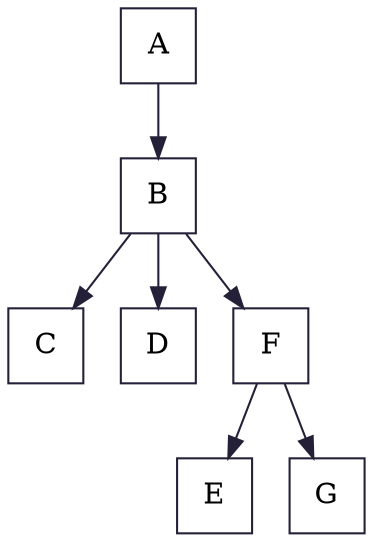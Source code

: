 digraph G {
    graph[color="#242038"]
    node[color="#242038", shape=square]
    edge[color="#242038"]
    A->B
    B->C
    B->D
    F->E
    B->F
    F->G
}
